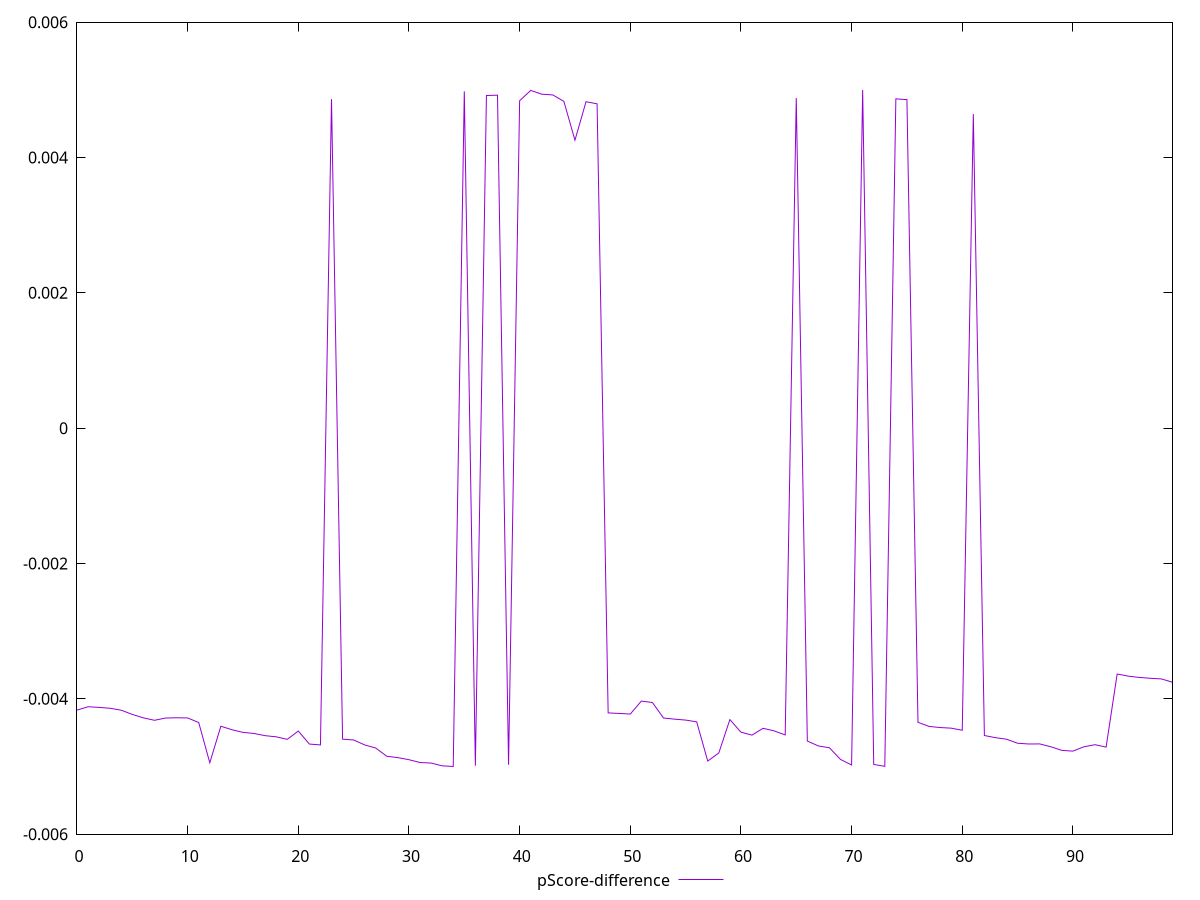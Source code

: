 reset

$pScoreDifference <<EOF
0 -0.0041654392344337016
1 -0.00411637407988398
2 -0.004126173209993325
3 -0.00413877021287086
4 -0.004167634028057268
5 -0.004230002322821294
6 -0.004280888839549538
7 -0.00431646944758636
8 -0.004283218836701644
9 -0.004279259647875747
10 -0.004281683667568939
11 -0.004349982365057417
12 -0.004944186727723857
13 -0.004404175130663893
14 -0.0044557678882708035
15 -0.004495035477431034
16 -0.004511456082613399
17 -0.0045437880742425635
18 -0.004560735703230526
19 -0.004598086027457496
20 -0.004475534619935176
21 -0.0046677834021461445
22 -0.004680525619256762
23 0.004863191233141585
24 -0.00459534931713769
25 -0.004607310227604369
26 -0.004680644433935857
27 -0.004727038158295296
28 -0.0048483925447976445
29 -0.0048684169477871825
30 -0.0048987129307611205
31 -0.004940363399448214
32 -0.004948545501615456
33 -0.004989336181116924
34 -0.004998814469678273
35 0.004977644133894711
36 -0.004987573128293246
37 0.004916401785258907
38 0.0049212189683924615
39 -0.004974118777613681
40 0.004839333995600305
41 0.004991404216559282
42 0.004935939044069006
43 0.00492501513903696
44 0.004829274302064347
45 0.00425597214902438
46 0.00482442896129618
47 0.00479368948617679
48 -0.004207347263857922
49 -0.0042153864368869726
50 -0.004224008203744925
51 -0.00403275956240097
52 -0.004053723435195403
53 -0.004282278488530314
54 -0.004299691793388086
55 -0.004313344317324344
56 -0.004339445286387036
57 -0.004919211229245393
58 -0.004799291843892231
59 -0.004306248665713455
60 -0.004492044696227007
61 -0.004535603201232877
62 -0.004434850259797243
63 -0.004472917837502713
64 -0.004532994981819707
65 0.004879156892650151
66 -0.004623088872742945
67 -0.004695972885070135
68 -0.004722445554561652
69 -0.0048954437597344
70 -0.004976606940747377
71 0.004998355802941758
72 -0.0049690149778056775
73 -0.004996728637541206
74 0.004867507367417957
75 0.004855344911170047
76 -0.004347097086671206
77 -0.00440668788947475
78 -0.004423740781219279
79 -0.004432791611869227
80 -0.004463713951548168
81 0.004641919694389575
82 -0.0045413336465880555
83 -0.004573325369067863
84 -0.004595697100642296
85 -0.0046558049735555135
86 -0.004666707500412218
87 -0.004665641978516058
88 -0.004707344606925415
89 -0.004761375195871012
90 -0.0047719702764671
91 -0.004707996619019564
92 -0.004677240134297447
93 -0.004712538291135729
94 -0.003632686176369873
95 -0.0036637974679199076
96 -0.003683234287548867
97 -0.003695767917498774
98 -0.0037053197069008142
99 -0.0037545238334706493
EOF

set key outside below
set xrange [0:99]
set yrange [-0.005998814469678273:0.005998355802941758]
set trange [-0.005998814469678273:0.005998355802941758]
set terminal svg size 640, 500 enhanced background rgb 'white'
set output "reports/report_00033_2021-03-01T14-23-16.841Z/uses-long-cache-ttl/samples/astro/pScore-difference/values.svg"

plot $pScoreDifference title "pScore-difference" with line

reset
